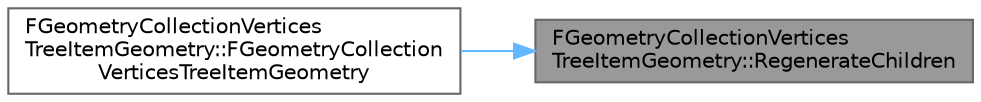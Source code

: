 digraph "FGeometryCollectionVerticesTreeItemGeometry::RegenerateChildren"
{
 // INTERACTIVE_SVG=YES
 // LATEX_PDF_SIZE
  bgcolor="transparent";
  edge [fontname=Helvetica,fontsize=10,labelfontname=Helvetica,labelfontsize=10];
  node [fontname=Helvetica,fontsize=10,shape=box,height=0.2,width=0.4];
  rankdir="RL";
  Node1 [id="Node000001",label="FGeometryCollectionVertices\lTreeItemGeometry::RegenerateChildren",height=0.2,width=0.4,color="gray40", fillcolor="grey60", style="filled", fontcolor="black",tooltip=" "];
  Node1 -> Node2 [id="edge1_Node000001_Node000002",dir="back",color="steelblue1",style="solid",tooltip=" "];
  Node2 [id="Node000002",label="FGeometryCollectionVertices\lTreeItemGeometry::FGeometryCollection\lVerticesTreeItemGeometry",height=0.2,width=0.4,color="grey40", fillcolor="white", style="filled",URL="$da/df9/classFGeometryCollectionVerticesTreeItemGeometry.html#a80885c444ee014030bebeed9d9f36412",tooltip=" "];
}
